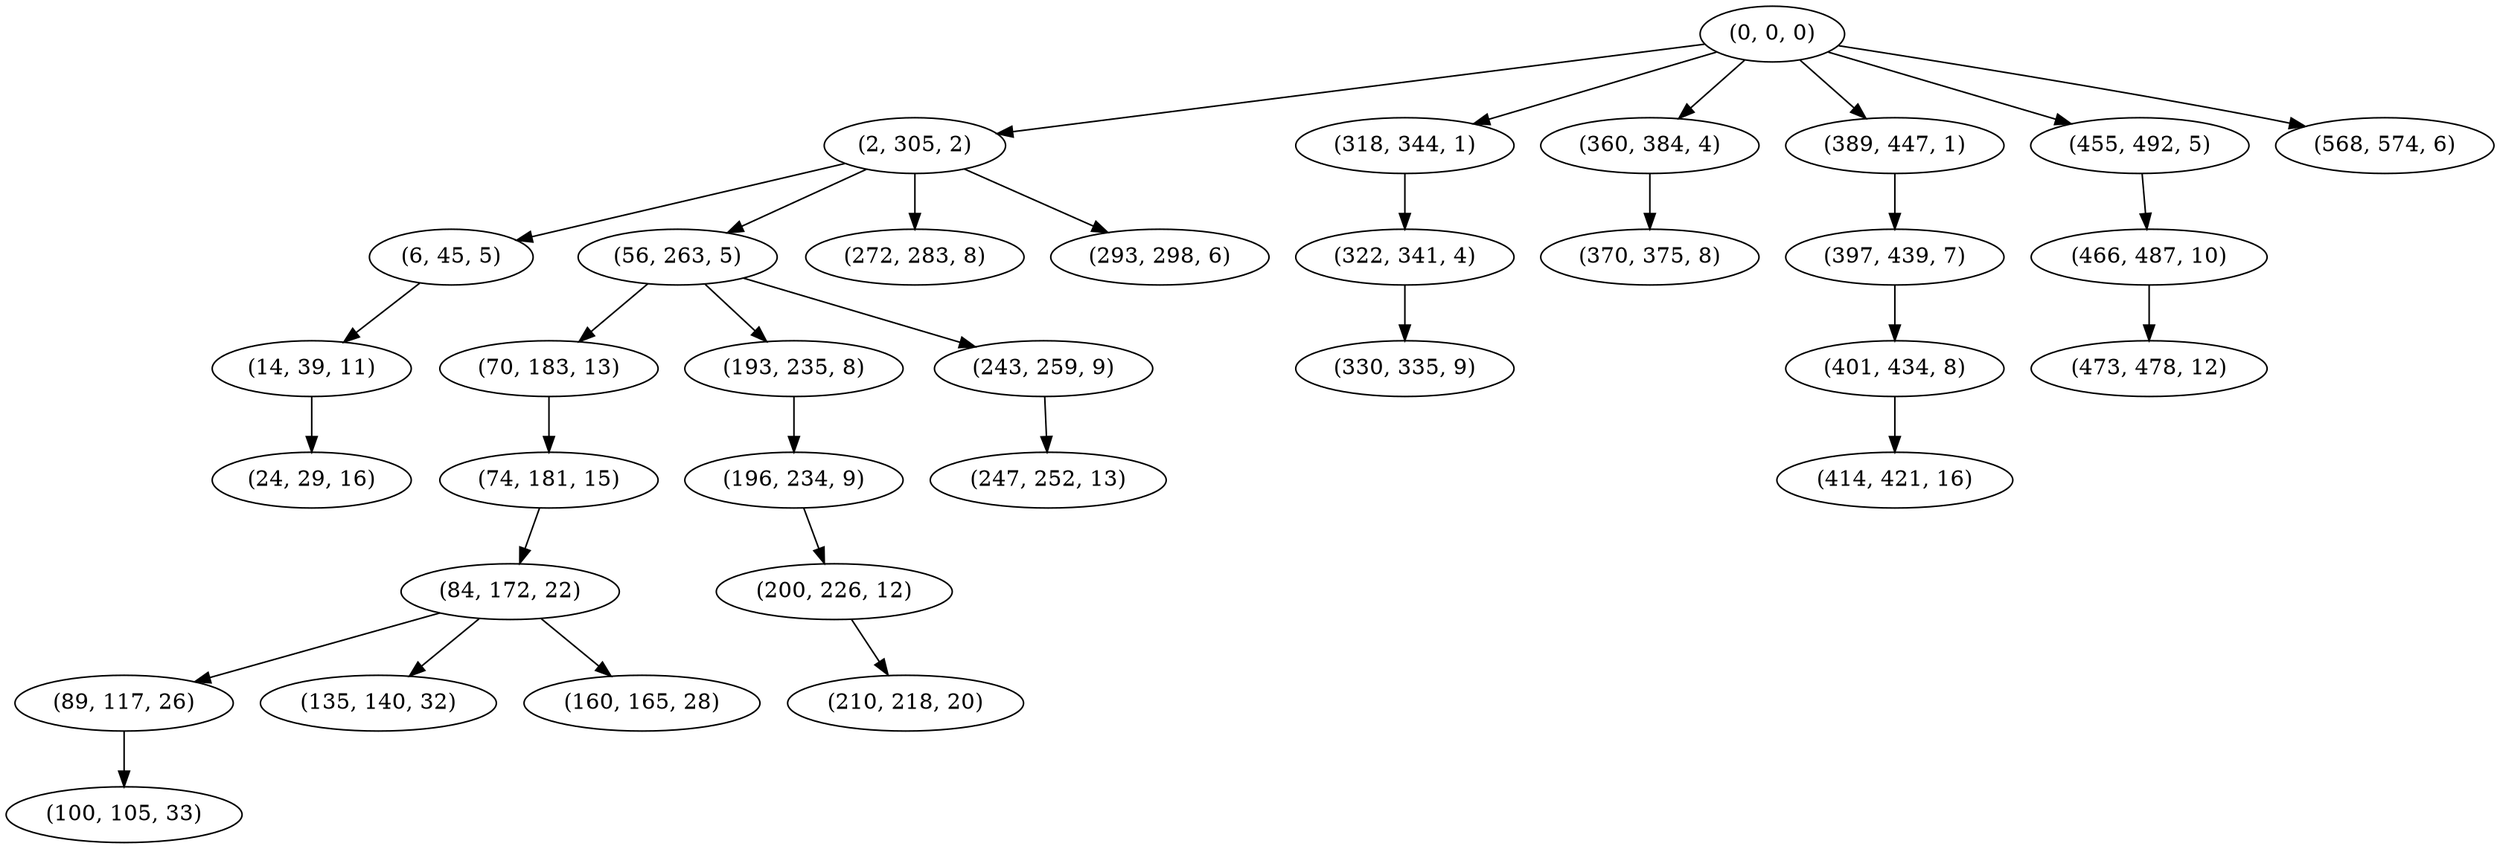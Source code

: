 digraph tree {
    "(0, 0, 0)";
    "(2, 305, 2)";
    "(6, 45, 5)";
    "(14, 39, 11)";
    "(24, 29, 16)";
    "(56, 263, 5)";
    "(70, 183, 13)";
    "(74, 181, 15)";
    "(84, 172, 22)";
    "(89, 117, 26)";
    "(100, 105, 33)";
    "(135, 140, 32)";
    "(160, 165, 28)";
    "(193, 235, 8)";
    "(196, 234, 9)";
    "(200, 226, 12)";
    "(210, 218, 20)";
    "(243, 259, 9)";
    "(247, 252, 13)";
    "(272, 283, 8)";
    "(293, 298, 6)";
    "(318, 344, 1)";
    "(322, 341, 4)";
    "(330, 335, 9)";
    "(360, 384, 4)";
    "(370, 375, 8)";
    "(389, 447, 1)";
    "(397, 439, 7)";
    "(401, 434, 8)";
    "(414, 421, 16)";
    "(455, 492, 5)";
    "(466, 487, 10)";
    "(473, 478, 12)";
    "(568, 574, 6)";
    "(0, 0, 0)" -> "(2, 305, 2)";
    "(0, 0, 0)" -> "(318, 344, 1)";
    "(0, 0, 0)" -> "(360, 384, 4)";
    "(0, 0, 0)" -> "(389, 447, 1)";
    "(0, 0, 0)" -> "(455, 492, 5)";
    "(0, 0, 0)" -> "(568, 574, 6)";
    "(2, 305, 2)" -> "(6, 45, 5)";
    "(2, 305, 2)" -> "(56, 263, 5)";
    "(2, 305, 2)" -> "(272, 283, 8)";
    "(2, 305, 2)" -> "(293, 298, 6)";
    "(6, 45, 5)" -> "(14, 39, 11)";
    "(14, 39, 11)" -> "(24, 29, 16)";
    "(56, 263, 5)" -> "(70, 183, 13)";
    "(56, 263, 5)" -> "(193, 235, 8)";
    "(56, 263, 5)" -> "(243, 259, 9)";
    "(70, 183, 13)" -> "(74, 181, 15)";
    "(74, 181, 15)" -> "(84, 172, 22)";
    "(84, 172, 22)" -> "(89, 117, 26)";
    "(84, 172, 22)" -> "(135, 140, 32)";
    "(84, 172, 22)" -> "(160, 165, 28)";
    "(89, 117, 26)" -> "(100, 105, 33)";
    "(193, 235, 8)" -> "(196, 234, 9)";
    "(196, 234, 9)" -> "(200, 226, 12)";
    "(200, 226, 12)" -> "(210, 218, 20)";
    "(243, 259, 9)" -> "(247, 252, 13)";
    "(318, 344, 1)" -> "(322, 341, 4)";
    "(322, 341, 4)" -> "(330, 335, 9)";
    "(360, 384, 4)" -> "(370, 375, 8)";
    "(389, 447, 1)" -> "(397, 439, 7)";
    "(397, 439, 7)" -> "(401, 434, 8)";
    "(401, 434, 8)" -> "(414, 421, 16)";
    "(455, 492, 5)" -> "(466, 487, 10)";
    "(466, 487, 10)" -> "(473, 478, 12)";
}
